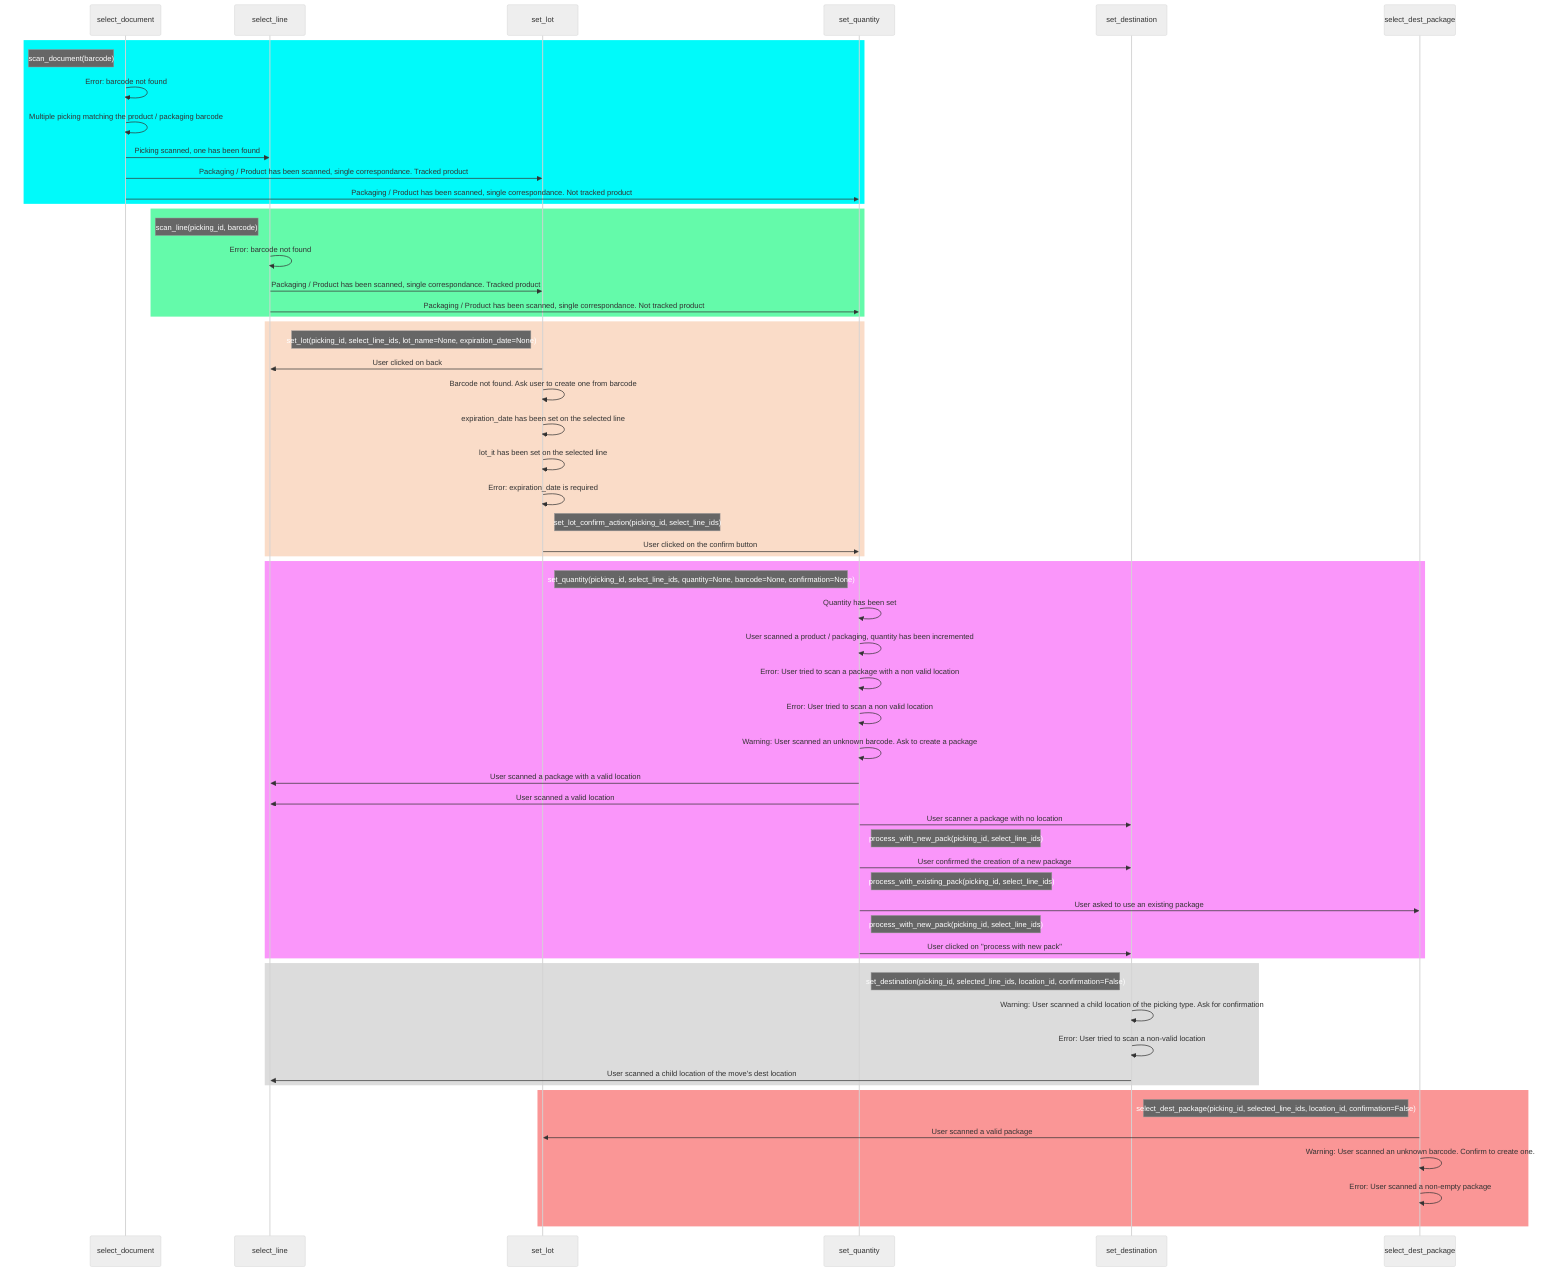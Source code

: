 %%{init: {'theme': 'neutral' } }%%
sequenceDiagram
	participant select_document
	participant select_line
	participant set_lot
	participant set_quantity
	participant set_destination
	participant select_dest_package
    rect rgb(0, 250, 250)
    note left of select_document: scan_document(barcode)
	select_document ->> select_document: Error: barcode not found
	select_document ->> select_document: Multiple picking matching the product / packaging barcode
	select_document ->> select_line: Picking scanned, one has been found
	select_document ->> set_lot: Packaging / Product has been scanned, single correspondance. Tracked product
	select_document ->> set_quantity: Packaging / Product has been scanned, single correspondance. Not tracked product
    end
    rect rgb(100, 250, 170)
    note left of select_line: scan_line(picking_id, barcode)
	select_line ->> select_line: Error: barcode not found
	select_line ->> set_lot: Packaging / Product has been scanned, single correspondance. Tracked product
	select_line ->> set_quantity: Packaging / Product has been scanned, single correspondance. Not tracked product
    end
    rect rgb(250, 220, 200)
    note left of set_lot: set_lot(picking_id, select_line_ids, lot_name=None, expiration_date=None)
	set_lot ->> select_line: User clicked on back
	set_lot ->> set_lot: Barcode not found. Ask user to create one from barcode
	set_lot ->> set_lot: expiration_date has been set on the selected line
	set_lot ->> set_lot: lot_it has been set on the selected line
	set_lot ->> set_lot: Error: expiration_date is required
    note right of set_lot: set_lot_confirm_action(picking_id, select_line_ids)
	set_lot ->> set_quantity: User clicked on the confirm button
    end
    rect rgb(250, 150, 250)
    note left of set_quantity: set_quantity(picking_id, select_line_ids, quantity=None, barcode=None, confirmation=None)
	set_quantity ->> set_quantity: Quantity has been set
	set_quantity ->> set_quantity: User scanned a product / packaging, quantity has been incremented
	set_quantity ->> set_quantity: Error: User tried to scan a package with a non valid location
	set_quantity ->> set_quantity: Error: User tried to scan a non valid location
	set_quantity ->> set_quantity: Warning: User scanned an unknown barcode. Ask to create a package
	set_quantity ->> select_line: User scanned a package with a valid location
	set_quantity ->> select_line: User scanned a valid location
	set_quantity ->> set_destination: User scanner a package with no location
    note right of set_quantity: process_with_new_pack(picking_id, select_line_ids)
	set_quantity ->> set_destination: User confirmed the creation of a new package
    note right of set_quantity: process_with_existing_pack(picking_id, select_line_ids)
	set_quantity ->> select_dest_package: User asked to use an existing package
    note right of set_quantity: process_with_new_pack(picking_id, select_line_ids)
    set_quantity ->> set_destination: User clicked on "process with new pack"
    end
    rect rgb(220, 220, 220)
    note left of set_destination: set_destination(picking_id, selected_line_ids, location_id, confirmation=False)
	set_destination ->> set_destination: Warning: User scanned a child location of the picking type. Ask for confirmation
	set_destination ->> set_destination: Error: User tried to scan a non-valid location
	set_destination ->> select_line: User scanned a child location of the move's dest location
    end
    rect rgb(250, 150, 150)
    note left of select_dest_package: select_dest_package(picking_id, selected_line_ids, location_id, confirmation=False)
	select_dest_package ->> set_lot: User scanned a valid package
	select_dest_package ->> select_dest_package: Warning: User scanned an unknown barcode. Confirm to create one.
	select_dest_package ->> select_dest_package: Error: User scanned a non-empty package
    end